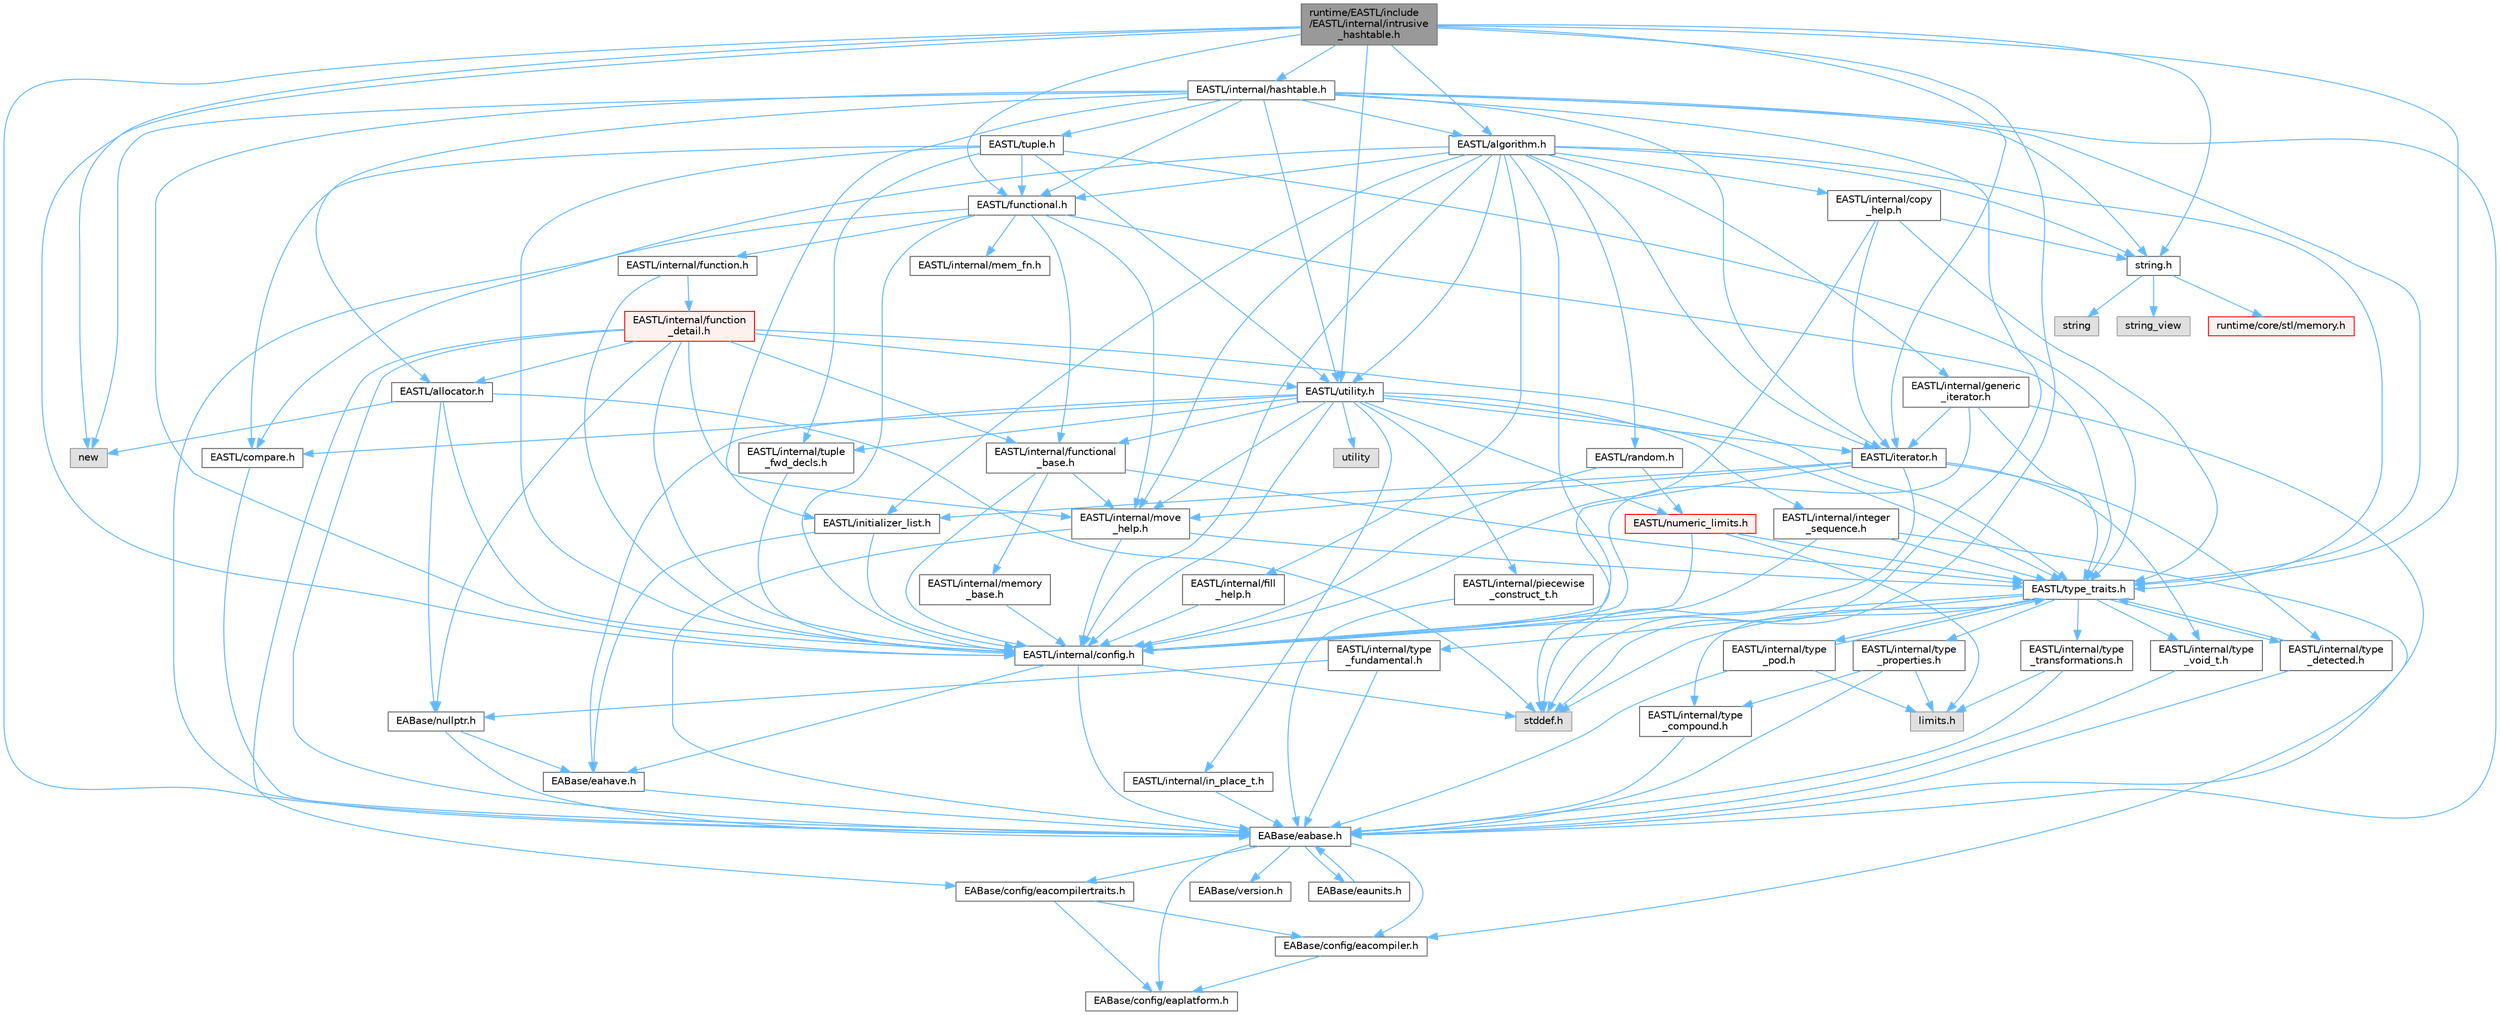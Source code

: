 digraph "runtime/EASTL/include/EASTL/internal/intrusive_hashtable.h"
{
 // LATEX_PDF_SIZE
  bgcolor="transparent";
  edge [fontname=Helvetica,fontsize=10,labelfontname=Helvetica,labelfontsize=10];
  node [fontname=Helvetica,fontsize=10,shape=box,height=0.2,width=0.4];
  Node1 [id="Node000001",label="runtime/EASTL/include\l/EASTL/internal/intrusive\l_hashtable.h",height=0.2,width=0.4,color="gray40", fillcolor="grey60", style="filled", fontcolor="black",tooltip=" "];
  Node1 -> Node2 [id="edge158_Node000001_Node000002",color="steelblue1",style="solid",tooltip=" "];
  Node2 [id="Node000002",label="EABase/eabase.h",height=0.2,width=0.4,color="grey40", fillcolor="white", style="filled",URL="$eabase_8h.html",tooltip=" "];
  Node2 -> Node3 [id="edge159_Node000002_Node000003",color="steelblue1",style="solid",tooltip=" "];
  Node3 [id="Node000003",label="EABase/config/eacompiler.h",height=0.2,width=0.4,color="grey40", fillcolor="white", style="filled",URL="$eacompiler_8h.html",tooltip=" "];
  Node3 -> Node4 [id="edge160_Node000003_Node000004",color="steelblue1",style="solid",tooltip=" "];
  Node4 [id="Node000004",label="EABase/config/eaplatform.h",height=0.2,width=0.4,color="grey40", fillcolor="white", style="filled",URL="$eaplatform_8h.html",tooltip=" "];
  Node2 -> Node5 [id="edge161_Node000002_Node000005",color="steelblue1",style="solid",tooltip=" "];
  Node5 [id="Node000005",label="EABase/config/eacompilertraits.h",height=0.2,width=0.4,color="grey40", fillcolor="white", style="filled",URL="$eacompilertraits_8h.html",tooltip=" "];
  Node5 -> Node4 [id="edge162_Node000005_Node000004",color="steelblue1",style="solid",tooltip=" "];
  Node5 -> Node3 [id="edge163_Node000005_Node000003",color="steelblue1",style="solid",tooltip=" "];
  Node2 -> Node4 [id="edge164_Node000002_Node000004",color="steelblue1",style="solid",tooltip=" "];
  Node2 -> Node6 [id="edge165_Node000002_Node000006",color="steelblue1",style="solid",tooltip=" "];
  Node6 [id="Node000006",label="EABase/version.h",height=0.2,width=0.4,color="grey40", fillcolor="white", style="filled",URL="$_e_a_s_t_l_2packages_2_e_a_base_2include_2_common_2_e_a_base_2version_8h.html",tooltip=" "];
  Node2 -> Node7 [id="edge166_Node000002_Node000007",color="steelblue1",style="solid",tooltip=" "];
  Node7 [id="Node000007",label="EABase/eaunits.h",height=0.2,width=0.4,color="grey40", fillcolor="white", style="filled",URL="$eaunits_8h.html",tooltip=" "];
  Node7 -> Node2 [id="edge167_Node000007_Node000002",color="steelblue1",style="solid",tooltip=" "];
  Node1 -> Node8 [id="edge168_Node000001_Node000008",color="steelblue1",style="solid",tooltip=" "];
  Node8 [id="Node000008",label="EASTL/internal/config.h",height=0.2,width=0.4,color="grey40", fillcolor="white", style="filled",URL="$config_8h.html",tooltip=" "];
  Node8 -> Node2 [id="edge169_Node000008_Node000002",color="steelblue1",style="solid",tooltip=" "];
  Node8 -> Node9 [id="edge170_Node000008_Node000009",color="steelblue1",style="solid",tooltip=" "];
  Node9 [id="Node000009",label="EABase/eahave.h",height=0.2,width=0.4,color="grey40", fillcolor="white", style="filled",URL="$eahave_8h.html",tooltip=" "];
  Node9 -> Node2 [id="edge171_Node000009_Node000002",color="steelblue1",style="solid",tooltip=" "];
  Node8 -> Node10 [id="edge172_Node000008_Node000010",color="steelblue1",style="solid",tooltip=" "];
  Node10 [id="Node000010",label="stddef.h",height=0.2,width=0.4,color="grey60", fillcolor="#E0E0E0", style="filled",tooltip=" "];
  Node1 -> Node11 [id="edge173_Node000001_Node000011",color="steelblue1",style="solid",tooltip=" "];
  Node11 [id="Node000011",label="EASTL/internal/hashtable.h",height=0.2,width=0.4,color="grey40", fillcolor="white", style="filled",URL="$hashtable_8h.html",tooltip=" "];
  Node11 -> Node2 [id="edge174_Node000011_Node000002",color="steelblue1",style="solid",tooltip=" "];
  Node11 -> Node8 [id="edge175_Node000011_Node000008",color="steelblue1",style="solid",tooltip=" "];
  Node11 -> Node12 [id="edge176_Node000011_Node000012",color="steelblue1",style="solid",tooltip=" "];
  Node12 [id="Node000012",label="EASTL/type_traits.h",height=0.2,width=0.4,color="grey40", fillcolor="white", style="filled",URL="$_e_a_s_t_l_2include_2_e_a_s_t_l_2type__traits_8h.html",tooltip=" "];
  Node12 -> Node8 [id="edge177_Node000012_Node000008",color="steelblue1",style="solid",tooltip=" "];
  Node12 -> Node10 [id="edge178_Node000012_Node000010",color="steelblue1",style="solid",tooltip=" "];
  Node12 -> Node13 [id="edge179_Node000012_Node000013",color="steelblue1",style="solid",tooltip=" "];
  Node13 [id="Node000013",label="EASTL/internal/type\l_fundamental.h",height=0.2,width=0.4,color="grey40", fillcolor="white", style="filled",URL="$type__fundamental_8h.html",tooltip=" "];
  Node13 -> Node2 [id="edge180_Node000013_Node000002",color="steelblue1",style="solid",tooltip=" "];
  Node13 -> Node14 [id="edge181_Node000013_Node000014",color="steelblue1",style="solid",tooltip=" "];
  Node14 [id="Node000014",label="EABase/nullptr.h",height=0.2,width=0.4,color="grey40", fillcolor="white", style="filled",URL="$nullptr_8h.html",tooltip=" "];
  Node14 -> Node2 [id="edge182_Node000014_Node000002",color="steelblue1",style="solid",tooltip=" "];
  Node14 -> Node9 [id="edge183_Node000014_Node000009",color="steelblue1",style="solid",tooltip=" "];
  Node12 -> Node15 [id="edge184_Node000012_Node000015",color="steelblue1",style="solid",tooltip=" "];
  Node15 [id="Node000015",label="EASTL/internal/type\l_transformations.h",height=0.2,width=0.4,color="grey40", fillcolor="white", style="filled",URL="$type__transformations_8h.html",tooltip=" "];
  Node15 -> Node2 [id="edge185_Node000015_Node000002",color="steelblue1",style="solid",tooltip=" "];
  Node15 -> Node16 [id="edge186_Node000015_Node000016",color="steelblue1",style="solid",tooltip=" "];
  Node16 [id="Node000016",label="limits.h",height=0.2,width=0.4,color="grey60", fillcolor="#E0E0E0", style="filled",tooltip=" "];
  Node12 -> Node17 [id="edge187_Node000012_Node000017",color="steelblue1",style="solid",tooltip=" "];
  Node17 [id="Node000017",label="EASTL/internal/type\l_void_t.h",height=0.2,width=0.4,color="grey40", fillcolor="white", style="filled",URL="$type__void__t_8h.html",tooltip=" "];
  Node17 -> Node2 [id="edge188_Node000017_Node000002",color="steelblue1",style="solid",tooltip=" "];
  Node12 -> Node18 [id="edge189_Node000012_Node000018",color="steelblue1",style="solid",tooltip=" "];
  Node18 [id="Node000018",label="EASTL/internal/type\l_properties.h",height=0.2,width=0.4,color="grey40", fillcolor="white", style="filled",URL="$type__properties_8h.html",tooltip=" "];
  Node18 -> Node2 [id="edge190_Node000018_Node000002",color="steelblue1",style="solid",tooltip=" "];
  Node18 -> Node16 [id="edge191_Node000018_Node000016",color="steelblue1",style="solid",tooltip=" "];
  Node18 -> Node19 [id="edge192_Node000018_Node000019",color="steelblue1",style="solid",tooltip=" "];
  Node19 [id="Node000019",label="EASTL/internal/type\l_compound.h",height=0.2,width=0.4,color="grey40", fillcolor="white", style="filled",URL="$type__compound_8h.html",tooltip=" "];
  Node19 -> Node2 [id="edge193_Node000019_Node000002",color="steelblue1",style="solid",tooltip=" "];
  Node12 -> Node19 [id="edge194_Node000012_Node000019",color="steelblue1",style="solid",tooltip=" "];
  Node12 -> Node20 [id="edge195_Node000012_Node000020",color="steelblue1",style="solid",tooltip=" "];
  Node20 [id="Node000020",label="EASTL/internal/type\l_pod.h",height=0.2,width=0.4,color="grey40", fillcolor="white", style="filled",URL="$type__pod_8h.html",tooltip=" "];
  Node20 -> Node2 [id="edge196_Node000020_Node000002",color="steelblue1",style="solid",tooltip=" "];
  Node20 -> Node16 [id="edge197_Node000020_Node000016",color="steelblue1",style="solid",tooltip=" "];
  Node20 -> Node12 [id="edge198_Node000020_Node000012",color="steelblue1",style="solid",tooltip=" "];
  Node12 -> Node21 [id="edge199_Node000012_Node000021",color="steelblue1",style="solid",tooltip=" "];
  Node21 [id="Node000021",label="EASTL/internal/type\l_detected.h",height=0.2,width=0.4,color="grey40", fillcolor="white", style="filled",URL="$type__detected_8h.html",tooltip=" "];
  Node21 -> Node2 [id="edge200_Node000021_Node000002",color="steelblue1",style="solid",tooltip=" "];
  Node21 -> Node12 [id="edge201_Node000021_Node000012",color="steelblue1",style="solid",tooltip=" "];
  Node11 -> Node22 [id="edge202_Node000011_Node000022",color="steelblue1",style="solid",tooltip=" "];
  Node22 [id="Node000022",label="EASTL/allocator.h",height=0.2,width=0.4,color="grey40", fillcolor="white", style="filled",URL="$allocator_8h.html",tooltip=" "];
  Node22 -> Node8 [id="edge203_Node000022_Node000008",color="steelblue1",style="solid",tooltip=" "];
  Node22 -> Node14 [id="edge204_Node000022_Node000014",color="steelblue1",style="solid",tooltip=" "];
  Node22 -> Node10 [id="edge205_Node000022_Node000010",color="steelblue1",style="solid",tooltip=" "];
  Node22 -> Node23 [id="edge206_Node000022_Node000023",color="steelblue1",style="solid",tooltip=" "];
  Node23 [id="Node000023",label="new",height=0.2,width=0.4,color="grey60", fillcolor="#E0E0E0", style="filled",tooltip=" "];
  Node11 -> Node24 [id="edge207_Node000011_Node000024",color="steelblue1",style="solid",tooltip=" "];
  Node24 [id="Node000024",label="EASTL/iterator.h",height=0.2,width=0.4,color="grey40", fillcolor="white", style="filled",URL="$_e_a_s_t_l_2include_2_e_a_s_t_l_2iterator_8h.html",tooltip=" "];
  Node24 -> Node8 [id="edge208_Node000024_Node000008",color="steelblue1",style="solid",tooltip=" "];
  Node24 -> Node25 [id="edge209_Node000024_Node000025",color="steelblue1",style="solid",tooltip=" "];
  Node25 [id="Node000025",label="EASTL/internal/move\l_help.h",height=0.2,width=0.4,color="grey40", fillcolor="white", style="filled",URL="$move__help_8h.html",tooltip=" "];
  Node25 -> Node2 [id="edge210_Node000025_Node000002",color="steelblue1",style="solid",tooltip=" "];
  Node25 -> Node8 [id="edge211_Node000025_Node000008",color="steelblue1",style="solid",tooltip=" "];
  Node25 -> Node12 [id="edge212_Node000025_Node000012",color="steelblue1",style="solid",tooltip=" "];
  Node24 -> Node21 [id="edge213_Node000024_Node000021",color="steelblue1",style="solid",tooltip=" "];
  Node24 -> Node17 [id="edge214_Node000024_Node000017",color="steelblue1",style="solid",tooltip=" "];
  Node24 -> Node26 [id="edge215_Node000024_Node000026",color="steelblue1",style="solid",tooltip=" "];
  Node26 [id="Node000026",label="EASTL/initializer_list.h",height=0.2,width=0.4,color="grey40", fillcolor="white", style="filled",URL="$initializer__list_8h.html",tooltip=" "];
  Node26 -> Node8 [id="edge216_Node000026_Node000008",color="steelblue1",style="solid",tooltip=" "];
  Node26 -> Node9 [id="edge217_Node000026_Node000009",color="steelblue1",style="solid",tooltip=" "];
  Node24 -> Node10 [id="edge218_Node000024_Node000010",color="steelblue1",style="solid",tooltip=" "];
  Node11 -> Node27 [id="edge219_Node000011_Node000027",color="steelblue1",style="solid",tooltip=" "];
  Node27 [id="Node000027",label="EASTL/functional.h",height=0.2,width=0.4,color="grey40", fillcolor="white", style="filled",URL="$_e_a_s_t_l_2include_2_e_a_s_t_l_2functional_8h.html",tooltip=" "];
  Node27 -> Node2 [id="edge220_Node000027_Node000002",color="steelblue1",style="solid",tooltip=" "];
  Node27 -> Node8 [id="edge221_Node000027_Node000008",color="steelblue1",style="solid",tooltip=" "];
  Node27 -> Node25 [id="edge222_Node000027_Node000025",color="steelblue1",style="solid",tooltip=" "];
  Node27 -> Node12 [id="edge223_Node000027_Node000012",color="steelblue1",style="solid",tooltip=" "];
  Node27 -> Node28 [id="edge224_Node000027_Node000028",color="steelblue1",style="solid",tooltip=" "];
  Node28 [id="Node000028",label="EASTL/internal/functional\l_base.h",height=0.2,width=0.4,color="grey40", fillcolor="white", style="filled",URL="$functional__base_8h.html",tooltip=" "];
  Node28 -> Node8 [id="edge225_Node000028_Node000008",color="steelblue1",style="solid",tooltip=" "];
  Node28 -> Node29 [id="edge226_Node000028_Node000029",color="steelblue1",style="solid",tooltip=" "];
  Node29 [id="Node000029",label="EASTL/internal/memory\l_base.h",height=0.2,width=0.4,color="grey40", fillcolor="white", style="filled",URL="$memory__base_8h.html",tooltip=" "];
  Node29 -> Node8 [id="edge227_Node000029_Node000008",color="steelblue1",style="solid",tooltip=" "];
  Node28 -> Node25 [id="edge228_Node000028_Node000025",color="steelblue1",style="solid",tooltip=" "];
  Node28 -> Node12 [id="edge229_Node000028_Node000012",color="steelblue1",style="solid",tooltip=" "];
  Node27 -> Node30 [id="edge230_Node000027_Node000030",color="steelblue1",style="solid",tooltip=" "];
  Node30 [id="Node000030",label="EASTL/internal/mem_fn.h",height=0.2,width=0.4,color="grey40", fillcolor="white", style="filled",URL="$mem__fn_8h.html",tooltip=" "];
  Node27 -> Node31 [id="edge231_Node000027_Node000031",color="steelblue1",style="solid",tooltip=" "];
  Node31 [id="Node000031",label="EASTL/internal/function.h",height=0.2,width=0.4,color="grey40", fillcolor="white", style="filled",URL="$_e_a_s_t_l_2include_2_e_a_s_t_l_2internal_2function_8h.html",tooltip=" "];
  Node31 -> Node8 [id="edge232_Node000031_Node000008",color="steelblue1",style="solid",tooltip=" "];
  Node31 -> Node32 [id="edge233_Node000031_Node000032",color="steelblue1",style="solid",tooltip=" "];
  Node32 [id="Node000032",label="EASTL/internal/function\l_detail.h",height=0.2,width=0.4,color="red", fillcolor="#FFF0F0", style="filled",URL="$function__detail_8h.html",tooltip=" "];
  Node32 -> Node5 [id="edge234_Node000032_Node000005",color="steelblue1",style="solid",tooltip=" "];
  Node32 -> Node2 [id="edge235_Node000032_Node000002",color="steelblue1",style="solid",tooltip=" "];
  Node32 -> Node14 [id="edge236_Node000032_Node000014",color="steelblue1",style="solid",tooltip=" "];
  Node32 -> Node22 [id="edge237_Node000032_Node000022",color="steelblue1",style="solid",tooltip=" "];
  Node32 -> Node8 [id="edge238_Node000032_Node000008",color="steelblue1",style="solid",tooltip=" "];
  Node32 -> Node28 [id="edge239_Node000032_Node000028",color="steelblue1",style="solid",tooltip=" "];
  Node32 -> Node25 [id="edge240_Node000032_Node000025",color="steelblue1",style="solid",tooltip=" "];
  Node32 -> Node12 [id="edge241_Node000032_Node000012",color="steelblue1",style="solid",tooltip=" "];
  Node32 -> Node34 [id="edge242_Node000032_Node000034",color="steelblue1",style="solid",tooltip=" "];
  Node34 [id="Node000034",label="EASTL/utility.h",height=0.2,width=0.4,color="grey40", fillcolor="white", style="filled",URL="$_e_a_s_t_l_2include_2_e_a_s_t_l_2utility_8h.html",tooltip=" "];
  Node34 -> Node8 [id="edge243_Node000034_Node000008",color="steelblue1",style="solid",tooltip=" "];
  Node34 -> Node12 [id="edge244_Node000034_Node000012",color="steelblue1",style="solid",tooltip=" "];
  Node34 -> Node24 [id="edge245_Node000034_Node000024",color="steelblue1",style="solid",tooltip=" "];
  Node34 -> Node35 [id="edge246_Node000034_Node000035",color="steelblue1",style="solid",tooltip=" "];
  Node35 [id="Node000035",label="EASTL/numeric_limits.h",height=0.2,width=0.4,color="red", fillcolor="#FFF0F0", style="filled",URL="$numeric__limits_8h.html",tooltip=" "];
  Node35 -> Node8 [id="edge247_Node000035_Node000008",color="steelblue1",style="solid",tooltip=" "];
  Node35 -> Node12 [id="edge248_Node000035_Node000012",color="steelblue1",style="solid",tooltip=" "];
  Node35 -> Node16 [id="edge249_Node000035_Node000016",color="steelblue1",style="solid",tooltip=" "];
  Node34 -> Node37 [id="edge250_Node000034_Node000037",color="steelblue1",style="solid",tooltip=" "];
  Node37 [id="Node000037",label="EASTL/compare.h",height=0.2,width=0.4,color="grey40", fillcolor="white", style="filled",URL="$compare_8h.html",tooltip=" "];
  Node37 -> Node2 [id="edge251_Node000037_Node000002",color="steelblue1",style="solid",tooltip=" "];
  Node34 -> Node28 [id="edge252_Node000034_Node000028",color="steelblue1",style="solid",tooltip=" "];
  Node34 -> Node25 [id="edge253_Node000034_Node000025",color="steelblue1",style="solid",tooltip=" "];
  Node34 -> Node9 [id="edge254_Node000034_Node000009",color="steelblue1",style="solid",tooltip=" "];
  Node34 -> Node38 [id="edge255_Node000034_Node000038",color="steelblue1",style="solid",tooltip=" "];
  Node38 [id="Node000038",label="EASTL/internal/integer\l_sequence.h",height=0.2,width=0.4,color="grey40", fillcolor="white", style="filled",URL="$integer__sequence_8h.html",tooltip=" "];
  Node38 -> Node3 [id="edge256_Node000038_Node000003",color="steelblue1",style="solid",tooltip=" "];
  Node38 -> Node8 [id="edge257_Node000038_Node000008",color="steelblue1",style="solid",tooltip=" "];
  Node38 -> Node12 [id="edge258_Node000038_Node000012",color="steelblue1",style="solid",tooltip=" "];
  Node34 -> Node39 [id="edge259_Node000034_Node000039",color="steelblue1",style="solid",tooltip=" "];
  Node39 [id="Node000039",label="EASTL/internal/tuple\l_fwd_decls.h",height=0.2,width=0.4,color="grey40", fillcolor="white", style="filled",URL="$tuple__fwd__decls_8h.html",tooltip=" "];
  Node39 -> Node8 [id="edge260_Node000039_Node000008",color="steelblue1",style="solid",tooltip=" "];
  Node34 -> Node40 [id="edge261_Node000034_Node000040",color="steelblue1",style="solid",tooltip=" "];
  Node40 [id="Node000040",label="EASTL/internal/in_place_t.h",height=0.2,width=0.4,color="grey40", fillcolor="white", style="filled",URL="$in__place__t_8h.html",tooltip=" "];
  Node40 -> Node2 [id="edge262_Node000040_Node000002",color="steelblue1",style="solid",tooltip=" "];
  Node34 -> Node41 [id="edge263_Node000034_Node000041",color="steelblue1",style="solid",tooltip=" "];
  Node41 [id="Node000041",label="EASTL/internal/piecewise\l_construct_t.h",height=0.2,width=0.4,color="grey40", fillcolor="white", style="filled",URL="$piecewise__construct__t_8h.html",tooltip=" "];
  Node41 -> Node2 [id="edge264_Node000041_Node000002",color="steelblue1",style="solid",tooltip=" "];
  Node34 -> Node42 [id="edge265_Node000034_Node000042",color="steelblue1",style="solid",tooltip=" "];
  Node42 [id="Node000042",label="utility",height=0.2,width=0.4,color="grey60", fillcolor="#E0E0E0", style="filled",tooltip=" "];
  Node11 -> Node34 [id="edge266_Node000011_Node000034",color="steelblue1",style="solid",tooltip=" "];
  Node11 -> Node43 [id="edge267_Node000011_Node000043",color="steelblue1",style="solid",tooltip=" "];
  Node43 [id="Node000043",label="EASTL/algorithm.h",height=0.2,width=0.4,color="grey40", fillcolor="white", style="filled",URL="$_e_a_s_t_l_2include_2_e_a_s_t_l_2algorithm_8h.html",tooltip=" "];
  Node43 -> Node8 [id="edge268_Node000043_Node000008",color="steelblue1",style="solid",tooltip=" "];
  Node43 -> Node12 [id="edge269_Node000043_Node000012",color="steelblue1",style="solid",tooltip=" "];
  Node43 -> Node25 [id="edge270_Node000043_Node000025",color="steelblue1",style="solid",tooltip=" "];
  Node43 -> Node44 [id="edge271_Node000043_Node000044",color="steelblue1",style="solid",tooltip=" "];
  Node44 [id="Node000044",label="EASTL/internal/copy\l_help.h",height=0.2,width=0.4,color="grey40", fillcolor="white", style="filled",URL="$copy__help_8h.html",tooltip=" "];
  Node44 -> Node8 [id="edge272_Node000044_Node000008",color="steelblue1",style="solid",tooltip=" "];
  Node44 -> Node12 [id="edge273_Node000044_Node000012",color="steelblue1",style="solid",tooltip=" "];
  Node44 -> Node24 [id="edge274_Node000044_Node000024",color="steelblue1",style="solid",tooltip=" "];
  Node44 -> Node45 [id="edge275_Node000044_Node000045",color="steelblue1",style="solid",tooltip=" "];
  Node45 [id="Node000045",label="string.h",height=0.2,width=0.4,color="grey40", fillcolor="white", style="filled",URL="$string_8h.html",tooltip=" "];
  Node45 -> Node46 [id="edge276_Node000045_Node000046",color="steelblue1",style="solid",tooltip=" "];
  Node46 [id="Node000046",label="string",height=0.2,width=0.4,color="grey60", fillcolor="#E0E0E0", style="filled",tooltip=" "];
  Node45 -> Node47 [id="edge277_Node000045_Node000047",color="steelblue1",style="solid",tooltip=" "];
  Node47 [id="Node000047",label="string_view",height=0.2,width=0.4,color="grey60", fillcolor="#E0E0E0", style="filled",tooltip=" "];
  Node45 -> Node48 [id="edge278_Node000045_Node000048",color="steelblue1",style="solid",tooltip=" "];
  Node48 [id="Node000048",label="runtime/core/stl/memory.h",height=0.2,width=0.4,color="red", fillcolor="#FFF0F0", style="filled",URL="$core_2stl_2memory_8h.html",tooltip=" "];
  Node43 -> Node150 [id="edge279_Node000043_Node000150",color="steelblue1",style="solid",tooltip=" "];
  Node150 [id="Node000150",label="EASTL/internal/fill\l_help.h",height=0.2,width=0.4,color="grey40", fillcolor="white", style="filled",URL="$fill__help_8h.html",tooltip=" "];
  Node150 -> Node8 [id="edge280_Node000150_Node000008",color="steelblue1",style="solid",tooltip=" "];
  Node43 -> Node26 [id="edge281_Node000043_Node000026",color="steelblue1",style="solid",tooltip=" "];
  Node43 -> Node24 [id="edge282_Node000043_Node000024",color="steelblue1",style="solid",tooltip=" "];
  Node43 -> Node27 [id="edge283_Node000043_Node000027",color="steelblue1",style="solid",tooltip=" "];
  Node43 -> Node34 [id="edge284_Node000043_Node000034",color="steelblue1",style="solid",tooltip=" "];
  Node43 -> Node56 [id="edge285_Node000043_Node000056",color="steelblue1",style="solid",tooltip=" "];
  Node56 [id="Node000056",label="EASTL/internal/generic\l_iterator.h",height=0.2,width=0.4,color="grey40", fillcolor="white", style="filled",URL="$generic__iterator_8h.html",tooltip=" "];
  Node56 -> Node2 [id="edge286_Node000056_Node000002",color="steelblue1",style="solid",tooltip=" "];
  Node56 -> Node8 [id="edge287_Node000056_Node000008",color="steelblue1",style="solid",tooltip=" "];
  Node56 -> Node24 [id="edge288_Node000056_Node000024",color="steelblue1",style="solid",tooltip=" "];
  Node56 -> Node12 [id="edge289_Node000056_Node000012",color="steelblue1",style="solid",tooltip=" "];
  Node43 -> Node151 [id="edge290_Node000043_Node000151",color="steelblue1",style="solid",tooltip=" "];
  Node151 [id="Node000151",label="EASTL/random.h",height=0.2,width=0.4,color="grey40", fillcolor="white", style="filled",URL="$random_8h.html",tooltip=" "];
  Node151 -> Node8 [id="edge291_Node000151_Node000008",color="steelblue1",style="solid",tooltip=" "];
  Node151 -> Node35 [id="edge292_Node000151_Node000035",color="steelblue1",style="solid",tooltip=" "];
  Node43 -> Node37 [id="edge293_Node000043_Node000037",color="steelblue1",style="solid",tooltip=" "];
  Node43 -> Node10 [id="edge294_Node000043_Node000010",color="steelblue1",style="solid",tooltip=" "];
  Node43 -> Node45 [id="edge295_Node000043_Node000045",color="steelblue1",style="solid",tooltip=" "];
  Node11 -> Node26 [id="edge296_Node000011_Node000026",color="steelblue1",style="solid",tooltip=" "];
  Node11 -> Node152 [id="edge297_Node000011_Node000152",color="steelblue1",style="solid",tooltip=" "];
  Node152 [id="Node000152",label="EASTL/tuple.h",height=0.2,width=0.4,color="grey40", fillcolor="white", style="filled",URL="$tuple_8h.html",tooltip=" "];
  Node152 -> Node8 [id="edge298_Node000152_Node000008",color="steelblue1",style="solid",tooltip=" "];
  Node152 -> Node37 [id="edge299_Node000152_Node000037",color="steelblue1",style="solid",tooltip=" "];
  Node152 -> Node27 [id="edge300_Node000152_Node000027",color="steelblue1",style="solid",tooltip=" "];
  Node152 -> Node12 [id="edge301_Node000152_Node000012",color="steelblue1",style="solid",tooltip=" "];
  Node152 -> Node34 [id="edge302_Node000152_Node000034",color="steelblue1",style="solid",tooltip=" "];
  Node152 -> Node39 [id="edge303_Node000152_Node000039",color="steelblue1",style="solid",tooltip=" "];
  Node11 -> Node45 [id="edge304_Node000011_Node000045",color="steelblue1",style="solid",tooltip=" "];
  Node11 -> Node23 [id="edge305_Node000011_Node000023",color="steelblue1",style="solid",tooltip=" "];
  Node11 -> Node10 [id="edge306_Node000011_Node000010",color="steelblue1",style="solid",tooltip=" "];
  Node1 -> Node12 [id="edge307_Node000001_Node000012",color="steelblue1",style="solid",tooltip=" "];
  Node1 -> Node24 [id="edge308_Node000001_Node000024",color="steelblue1",style="solid",tooltip=" "];
  Node1 -> Node27 [id="edge309_Node000001_Node000027",color="steelblue1",style="solid",tooltip=" "];
  Node1 -> Node34 [id="edge310_Node000001_Node000034",color="steelblue1",style="solid",tooltip=" "];
  Node1 -> Node43 [id="edge311_Node000001_Node000043",color="steelblue1",style="solid",tooltip=" "];
  Node1 -> Node23 [id="edge312_Node000001_Node000023",color="steelblue1",style="solid",tooltip=" "];
  Node1 -> Node10 [id="edge313_Node000001_Node000010",color="steelblue1",style="solid",tooltip=" "];
  Node1 -> Node45 [id="edge314_Node000001_Node000045",color="steelblue1",style="solid",tooltip=" "];
}
